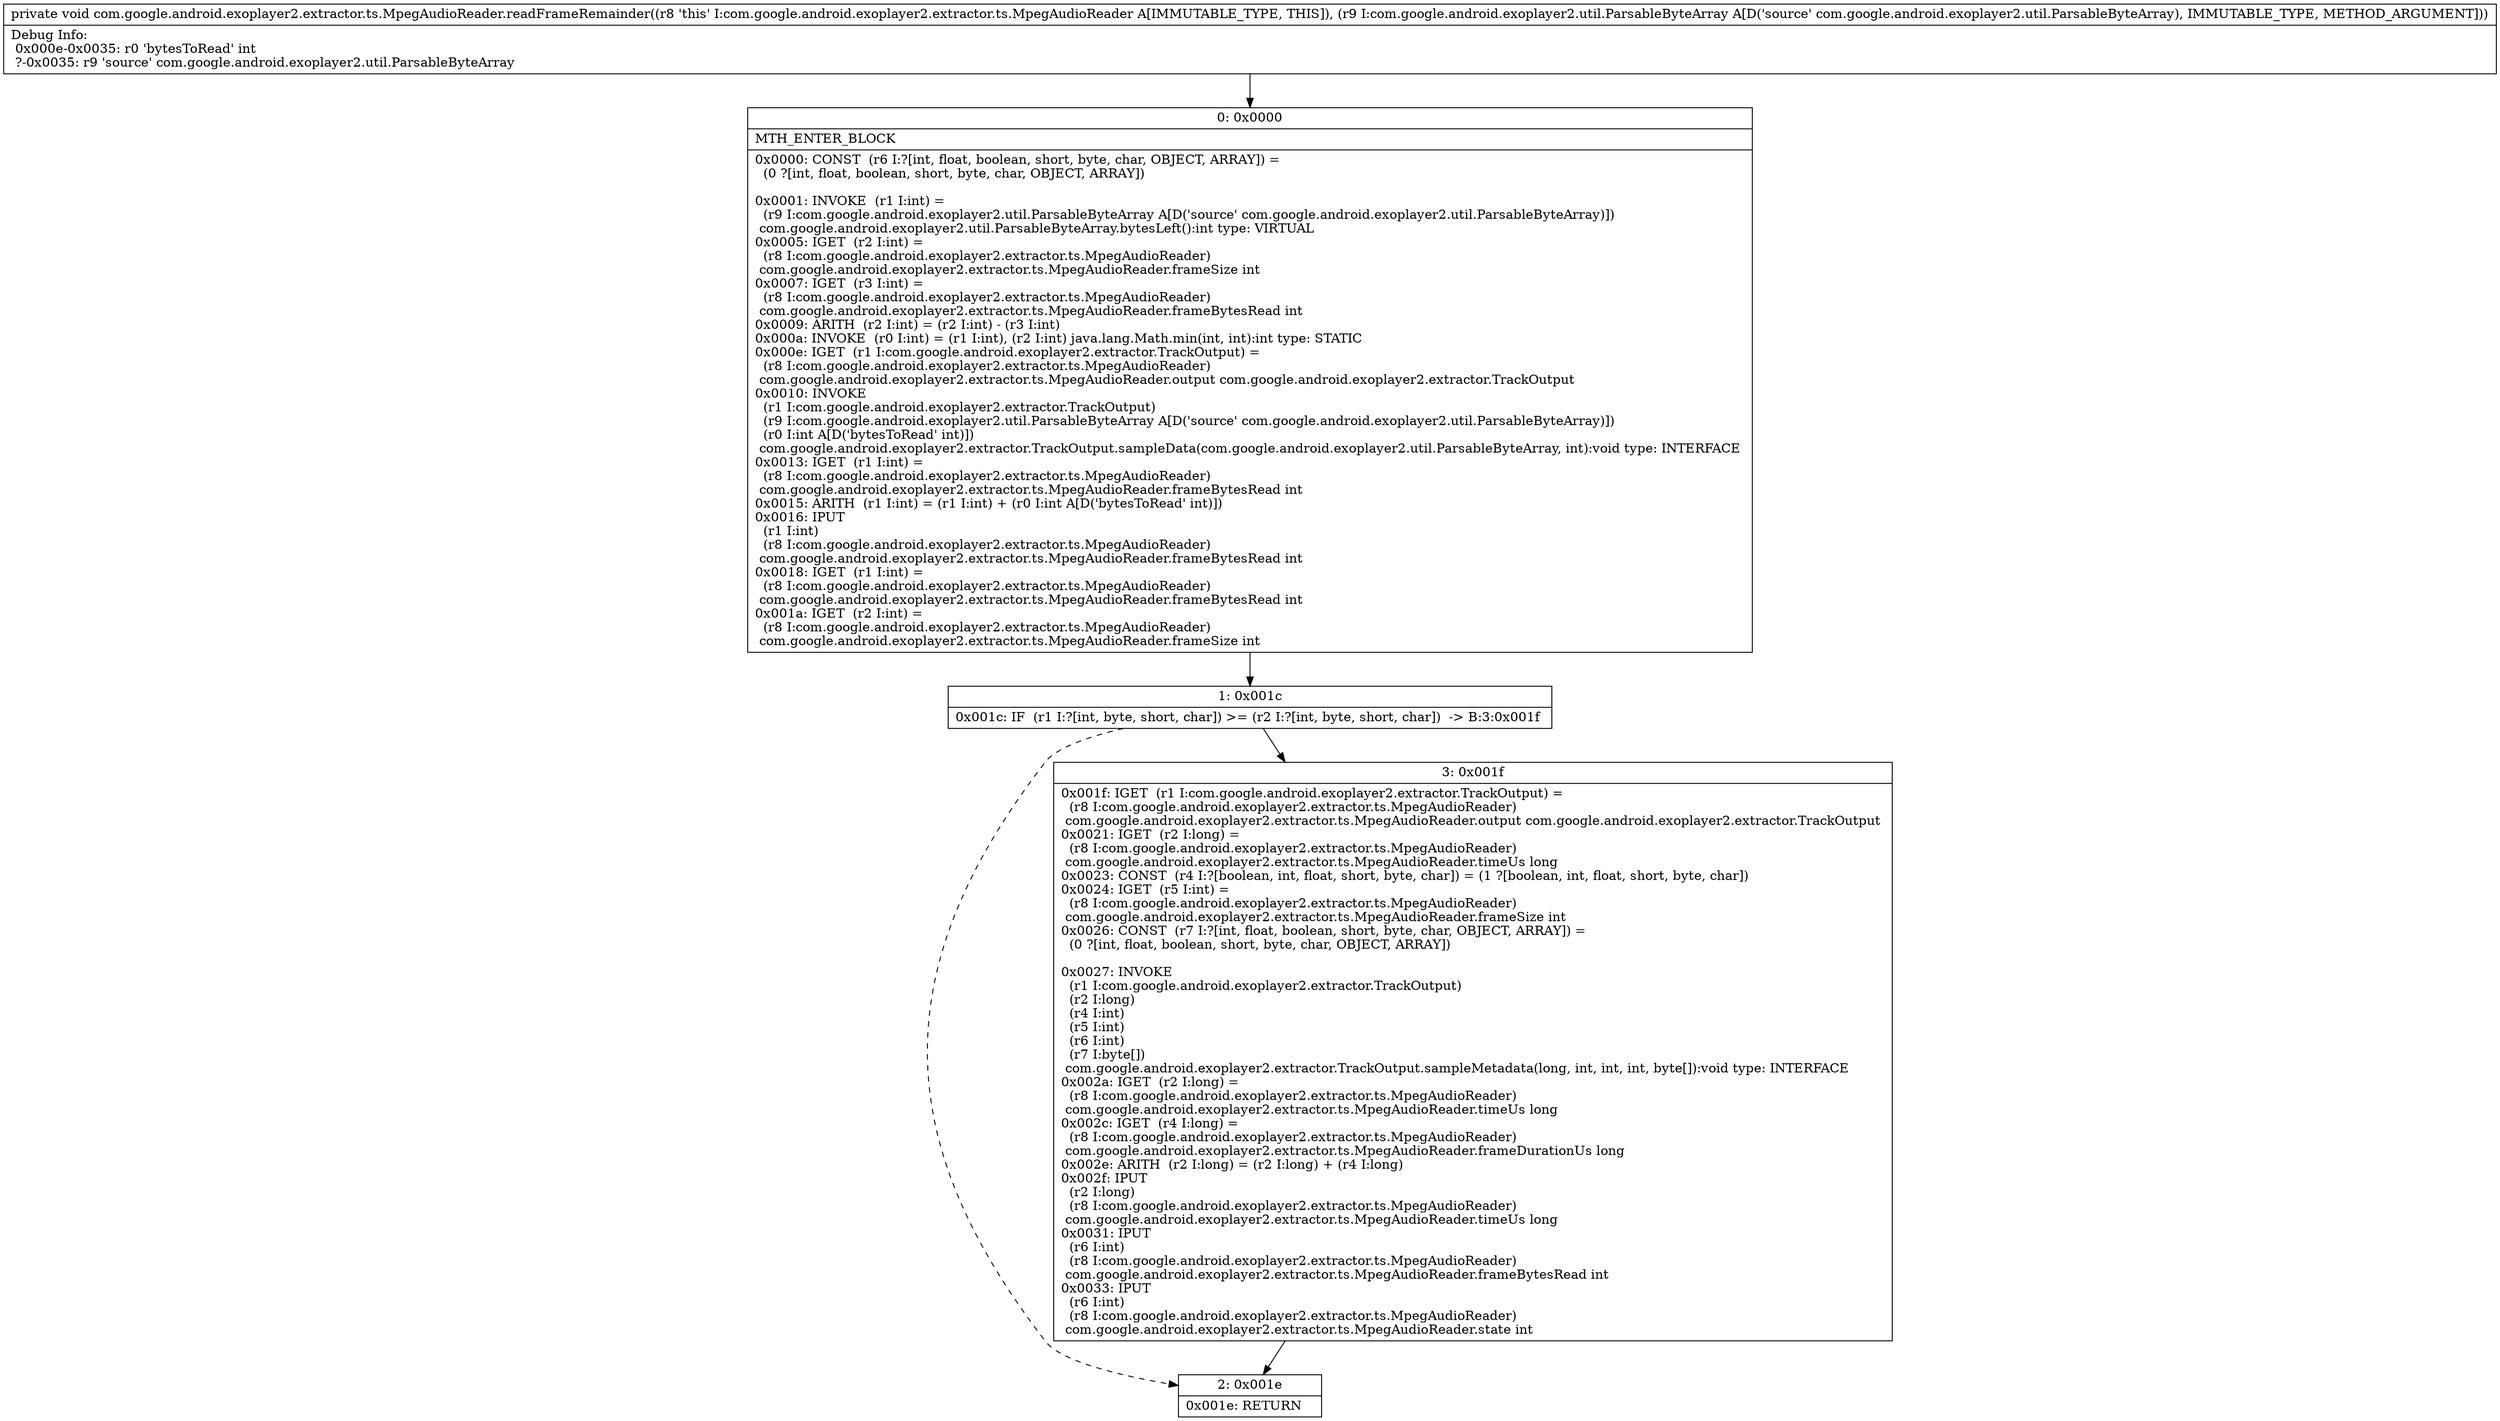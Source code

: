 digraph "CFG forcom.google.android.exoplayer2.extractor.ts.MpegAudioReader.readFrameRemainder(Lcom\/google\/android\/exoplayer2\/util\/ParsableByteArray;)V" {
Node_0 [shape=record,label="{0\:\ 0x0000|MTH_ENTER_BLOCK\l|0x0000: CONST  (r6 I:?[int, float, boolean, short, byte, char, OBJECT, ARRAY]) = \l  (0 ?[int, float, boolean, short, byte, char, OBJECT, ARRAY])\l \l0x0001: INVOKE  (r1 I:int) = \l  (r9 I:com.google.android.exoplayer2.util.ParsableByteArray A[D('source' com.google.android.exoplayer2.util.ParsableByteArray)])\l com.google.android.exoplayer2.util.ParsableByteArray.bytesLeft():int type: VIRTUAL \l0x0005: IGET  (r2 I:int) = \l  (r8 I:com.google.android.exoplayer2.extractor.ts.MpegAudioReader)\l com.google.android.exoplayer2.extractor.ts.MpegAudioReader.frameSize int \l0x0007: IGET  (r3 I:int) = \l  (r8 I:com.google.android.exoplayer2.extractor.ts.MpegAudioReader)\l com.google.android.exoplayer2.extractor.ts.MpegAudioReader.frameBytesRead int \l0x0009: ARITH  (r2 I:int) = (r2 I:int) \- (r3 I:int) \l0x000a: INVOKE  (r0 I:int) = (r1 I:int), (r2 I:int) java.lang.Math.min(int, int):int type: STATIC \l0x000e: IGET  (r1 I:com.google.android.exoplayer2.extractor.TrackOutput) = \l  (r8 I:com.google.android.exoplayer2.extractor.ts.MpegAudioReader)\l com.google.android.exoplayer2.extractor.ts.MpegAudioReader.output com.google.android.exoplayer2.extractor.TrackOutput \l0x0010: INVOKE  \l  (r1 I:com.google.android.exoplayer2.extractor.TrackOutput)\l  (r9 I:com.google.android.exoplayer2.util.ParsableByteArray A[D('source' com.google.android.exoplayer2.util.ParsableByteArray)])\l  (r0 I:int A[D('bytesToRead' int)])\l com.google.android.exoplayer2.extractor.TrackOutput.sampleData(com.google.android.exoplayer2.util.ParsableByteArray, int):void type: INTERFACE \l0x0013: IGET  (r1 I:int) = \l  (r8 I:com.google.android.exoplayer2.extractor.ts.MpegAudioReader)\l com.google.android.exoplayer2.extractor.ts.MpegAudioReader.frameBytesRead int \l0x0015: ARITH  (r1 I:int) = (r1 I:int) + (r0 I:int A[D('bytesToRead' int)]) \l0x0016: IPUT  \l  (r1 I:int)\l  (r8 I:com.google.android.exoplayer2.extractor.ts.MpegAudioReader)\l com.google.android.exoplayer2.extractor.ts.MpegAudioReader.frameBytesRead int \l0x0018: IGET  (r1 I:int) = \l  (r8 I:com.google.android.exoplayer2.extractor.ts.MpegAudioReader)\l com.google.android.exoplayer2.extractor.ts.MpegAudioReader.frameBytesRead int \l0x001a: IGET  (r2 I:int) = \l  (r8 I:com.google.android.exoplayer2.extractor.ts.MpegAudioReader)\l com.google.android.exoplayer2.extractor.ts.MpegAudioReader.frameSize int \l}"];
Node_1 [shape=record,label="{1\:\ 0x001c|0x001c: IF  (r1 I:?[int, byte, short, char]) \>= (r2 I:?[int, byte, short, char])  \-\> B:3:0x001f \l}"];
Node_2 [shape=record,label="{2\:\ 0x001e|0x001e: RETURN   \l}"];
Node_3 [shape=record,label="{3\:\ 0x001f|0x001f: IGET  (r1 I:com.google.android.exoplayer2.extractor.TrackOutput) = \l  (r8 I:com.google.android.exoplayer2.extractor.ts.MpegAudioReader)\l com.google.android.exoplayer2.extractor.ts.MpegAudioReader.output com.google.android.exoplayer2.extractor.TrackOutput \l0x0021: IGET  (r2 I:long) = \l  (r8 I:com.google.android.exoplayer2.extractor.ts.MpegAudioReader)\l com.google.android.exoplayer2.extractor.ts.MpegAudioReader.timeUs long \l0x0023: CONST  (r4 I:?[boolean, int, float, short, byte, char]) = (1 ?[boolean, int, float, short, byte, char]) \l0x0024: IGET  (r5 I:int) = \l  (r8 I:com.google.android.exoplayer2.extractor.ts.MpegAudioReader)\l com.google.android.exoplayer2.extractor.ts.MpegAudioReader.frameSize int \l0x0026: CONST  (r7 I:?[int, float, boolean, short, byte, char, OBJECT, ARRAY]) = \l  (0 ?[int, float, boolean, short, byte, char, OBJECT, ARRAY])\l \l0x0027: INVOKE  \l  (r1 I:com.google.android.exoplayer2.extractor.TrackOutput)\l  (r2 I:long)\l  (r4 I:int)\l  (r5 I:int)\l  (r6 I:int)\l  (r7 I:byte[])\l com.google.android.exoplayer2.extractor.TrackOutput.sampleMetadata(long, int, int, int, byte[]):void type: INTERFACE \l0x002a: IGET  (r2 I:long) = \l  (r8 I:com.google.android.exoplayer2.extractor.ts.MpegAudioReader)\l com.google.android.exoplayer2.extractor.ts.MpegAudioReader.timeUs long \l0x002c: IGET  (r4 I:long) = \l  (r8 I:com.google.android.exoplayer2.extractor.ts.MpegAudioReader)\l com.google.android.exoplayer2.extractor.ts.MpegAudioReader.frameDurationUs long \l0x002e: ARITH  (r2 I:long) = (r2 I:long) + (r4 I:long) \l0x002f: IPUT  \l  (r2 I:long)\l  (r8 I:com.google.android.exoplayer2.extractor.ts.MpegAudioReader)\l com.google.android.exoplayer2.extractor.ts.MpegAudioReader.timeUs long \l0x0031: IPUT  \l  (r6 I:int)\l  (r8 I:com.google.android.exoplayer2.extractor.ts.MpegAudioReader)\l com.google.android.exoplayer2.extractor.ts.MpegAudioReader.frameBytesRead int \l0x0033: IPUT  \l  (r6 I:int)\l  (r8 I:com.google.android.exoplayer2.extractor.ts.MpegAudioReader)\l com.google.android.exoplayer2.extractor.ts.MpegAudioReader.state int \l}"];
MethodNode[shape=record,label="{private void com.google.android.exoplayer2.extractor.ts.MpegAudioReader.readFrameRemainder((r8 'this' I:com.google.android.exoplayer2.extractor.ts.MpegAudioReader A[IMMUTABLE_TYPE, THIS]), (r9 I:com.google.android.exoplayer2.util.ParsableByteArray A[D('source' com.google.android.exoplayer2.util.ParsableByteArray), IMMUTABLE_TYPE, METHOD_ARGUMENT]))  | Debug Info:\l  0x000e\-0x0035: r0 'bytesToRead' int\l  ?\-0x0035: r9 'source' com.google.android.exoplayer2.util.ParsableByteArray\l}"];
MethodNode -> Node_0;
Node_0 -> Node_1;
Node_1 -> Node_2[style=dashed];
Node_1 -> Node_3;
Node_3 -> Node_2;
}

